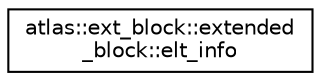 digraph "Graphical Class Hierarchy"
{
  edge [fontname="Helvetica",fontsize="10",labelfontname="Helvetica",labelfontsize="10"];
  node [fontname="Helvetica",fontsize="10",shape=record];
  rankdir="LR";
  Node1 [label="atlas::ext_block::extended\l_block::elt_info",height=0.2,width=0.4,color="black", fillcolor="white", style="filled",URL="$structatlas_1_1ext__block_1_1extended__block_1_1elt__info.html"];
}
